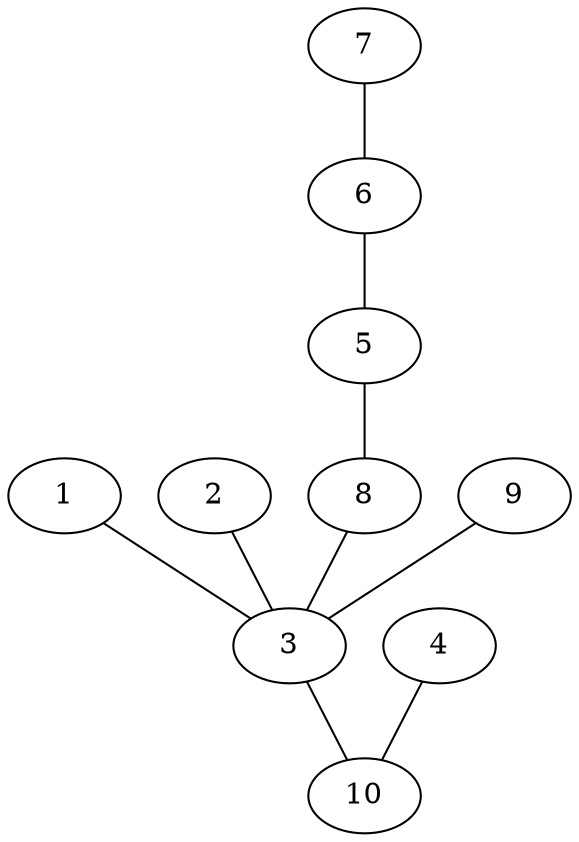graph G {
    1 -- 3;
    2 -- 3;
    4 -- 10;
    7 -- 6;
    6 -- 5;
    5 -- 8;
    8 -- 3;
    9 -- 3;
    3 -- 10;
}
